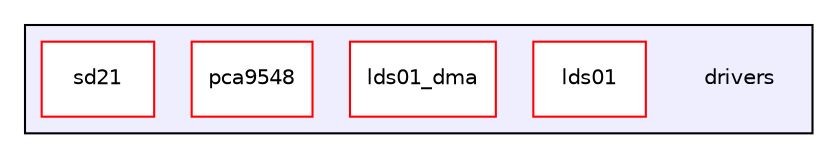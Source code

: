 digraph "drivers" {
  bgcolor=transparent;
  compound=true
  node [ fontsize="10", fontname="Helvetica"];
  edge [ labelfontsize="10", labelfontname="Helvetica"];
  subgraph clusterdir_14bc92f4b96c8519b376567118ac28b3 {
    graph [ bgcolor="#eeeeff", pencolor="black", label="" URL="dir_14bc92f4b96c8519b376567118ac28b3.html"];
    dir_14bc92f4b96c8519b376567118ac28b3 [shape=plaintext label="drivers"];
    dir_996803b7a472a655e8afdce13d36c07b [shape=box label="lds01" color="red" fillcolor="white" style="filled" URL="dir_996803b7a472a655e8afdce13d36c07b.html"];
    dir_6257e8c31b25a329d51759274b7236f2 [shape=box label="lds01_dma" color="red" fillcolor="white" style="filled" URL="dir_6257e8c31b25a329d51759274b7236f2.html"];
    dir_97a49034ee20c52af2314cc7781168ca [shape=box label="pca9548" color="red" fillcolor="white" style="filled" URL="dir_97a49034ee20c52af2314cc7781168ca.html"];
    dir_728b25c718f7b838c79244bdc5d23400 [shape=box label="sd21" color="red" fillcolor="white" style="filled" URL="dir_728b25c718f7b838c79244bdc5d23400.html"];
  }
}
